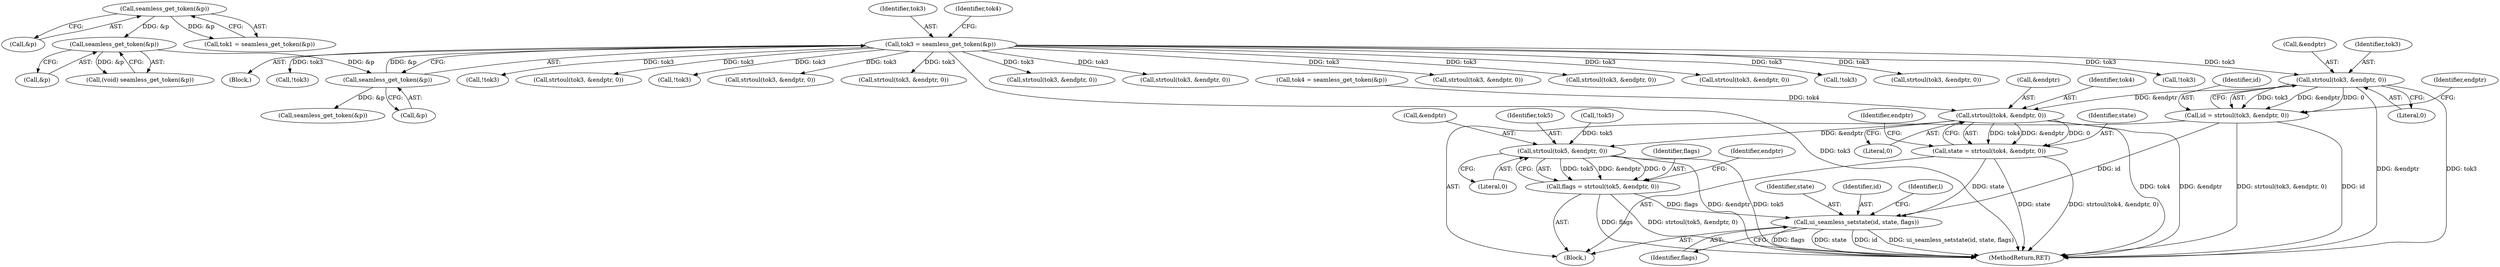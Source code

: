 digraph "0_rdesktop_4dca546d04321a610c1835010b5dad85163b65e1_14@pointer" {
"1000701" [label="(Call,strtoul(tok3, &endptr, 0))"];
"1000141" [label="(Call,tok3 = seamless_get_token(&p))"];
"1000143" [label="(Call,seamless_get_token(&p))"];
"1000138" [label="(Call,seamless_get_token(&p))"];
"1000133" [label="(Call,seamless_get_token(&p))"];
"1000699" [label="(Call,id = strtoul(tok3, &endptr, 0))"];
"1000735" [label="(Call,ui_seamless_setstate(id, state, flags))"];
"1000713" [label="(Call,strtoul(tok4, &endptr, 0))"];
"1000711" [label="(Call,state = strtoul(tok4, &endptr, 0))"];
"1000725" [label="(Call,strtoul(tok5, &endptr, 0))"];
"1000723" [label="(Call,flags = strtoul(tok5, &endptr, 0))"];
"1000708" [label="(Identifier,endptr)"];
"1000727" [label="(Call,&endptr)"];
"1000737" [label="(Identifier,state)"];
"1000736" [label="(Identifier,id)"];
"1000700" [label="(Identifier,id)"];
"1000142" [label="(Identifier,tok3)"];
"1000785" [label="(Call,!tok3)"];
"1000146" [label="(Call,tok4 = seamless_get_token(&p))"];
"1000464" [label="(Call,strtoul(tok3, &endptr, 0))"];
"1000759" [label="(Call,!tok3)"];
"1000738" [label="(Identifier,flags)"];
"1000251" [label="(Call,strtoul(tok3, &endptr, 0))"];
"1000712" [label="(Identifier,state)"];
"1000726" [label="(Identifier,tok5)"];
"1000660" [label="(Call,strtoul(tok3, &endptr, 0))"];
"1000729" [label="(Literal,0)"];
"1000148" [label="(Call,seamless_get_token(&p))"];
"1000144" [label="(Call,&p)"];
"1000715" [label="(Call,&endptr)"];
"1000290" [label="(Call,strtoul(tok3, &endptr, 0))"];
"1000703" [label="(Call,&endptr)"];
"1000608" [label="(Call,strtoul(tok3, &endptr, 0))"];
"1000723" [label="(Call,flags = strtoul(tok5, &endptr, 0))"];
"1000701" [label="(Call,strtoul(tok3, &endptr, 0))"];
"1000714" [label="(Identifier,tok4)"];
"1000139" [label="(Call,&p)"];
"1000692" [label="(Block,)"];
"1000735" [label="(Call,ui_seamless_setstate(id, state, flags))"];
"1000334" [label="(Call,strtoul(tok3, &endptr, 0))"];
"1000143" [label="(Call,seamless_get_token(&p))"];
"1000136" [label="(Call,(void) seamless_get_token(&p))"];
"1000724" [label="(Identifier,flags)"];
"1000705" [label="(Literal,0)"];
"1000131" [label="(Call,tok1 = seamless_get_token(&p))"];
"1000725" [label="(Call,strtoul(tok5, &endptr, 0))"];
"1000717" [label="(Literal,0)"];
"1000702" [label="(Identifier,tok3)"];
"1000904" [label="(Identifier,l)"];
"1000133" [label="(Call,seamless_get_token(&p))"];
"1000711" [label="(Call,state = strtoul(tok4, &endptr, 0))"];
"1000186" [label="(Call,strtoul(tok3, &endptr, 0))"];
"1000841" [label="(Call,strtoul(tok3, &endptr, 0))"];
"1000886" [label="(Call,!tok3)"];
"1000713" [label="(Call,strtoul(tok4, &endptr, 0))"];
"1000521" [label="(Call,strtoul(tok3, &endptr, 0))"];
"1000720" [label="(Identifier,endptr)"];
"1000861" [label="(Call,!tok3)"];
"1000141" [label="(Call,tok3 = seamless_get_token(&p))"];
"1000732" [label="(Identifier,endptr)"];
"1000104" [label="(Block,)"];
"1000134" [label="(Call,&p)"];
"1000809" [label="(Call,!tok3)"];
"1000138" [label="(Call,seamless_get_token(&p))"];
"1000147" [label="(Identifier,tok4)"];
"1000699" [label="(Call,id = strtoul(tok3, &endptr, 0))"];
"1000695" [label="(Call,!tok5)"];
"1000907" [label="(MethodReturn,RET)"];
"1000701" -> "1000699"  [label="AST: "];
"1000701" -> "1000705"  [label="CFG: "];
"1000702" -> "1000701"  [label="AST: "];
"1000703" -> "1000701"  [label="AST: "];
"1000705" -> "1000701"  [label="AST: "];
"1000699" -> "1000701"  [label="CFG: "];
"1000701" -> "1000907"  [label="DDG: tok3"];
"1000701" -> "1000907"  [label="DDG: &endptr"];
"1000701" -> "1000699"  [label="DDG: tok3"];
"1000701" -> "1000699"  [label="DDG: &endptr"];
"1000701" -> "1000699"  [label="DDG: 0"];
"1000141" -> "1000701"  [label="DDG: tok3"];
"1000701" -> "1000713"  [label="DDG: &endptr"];
"1000141" -> "1000104"  [label="AST: "];
"1000141" -> "1000143"  [label="CFG: "];
"1000142" -> "1000141"  [label="AST: "];
"1000143" -> "1000141"  [label="AST: "];
"1000147" -> "1000141"  [label="CFG: "];
"1000141" -> "1000907"  [label="DDG: tok3"];
"1000143" -> "1000141"  [label="DDG: &p"];
"1000141" -> "1000186"  [label="DDG: tok3"];
"1000141" -> "1000251"  [label="DDG: tok3"];
"1000141" -> "1000290"  [label="DDG: tok3"];
"1000141" -> "1000334"  [label="DDG: tok3"];
"1000141" -> "1000464"  [label="DDG: tok3"];
"1000141" -> "1000521"  [label="DDG: tok3"];
"1000141" -> "1000608"  [label="DDG: tok3"];
"1000141" -> "1000660"  [label="DDG: tok3"];
"1000141" -> "1000759"  [label="DDG: tok3"];
"1000141" -> "1000785"  [label="DDG: tok3"];
"1000141" -> "1000809"  [label="DDG: tok3"];
"1000141" -> "1000841"  [label="DDG: tok3"];
"1000141" -> "1000861"  [label="DDG: tok3"];
"1000141" -> "1000886"  [label="DDG: tok3"];
"1000143" -> "1000144"  [label="CFG: "];
"1000144" -> "1000143"  [label="AST: "];
"1000138" -> "1000143"  [label="DDG: &p"];
"1000143" -> "1000148"  [label="DDG: &p"];
"1000138" -> "1000136"  [label="AST: "];
"1000138" -> "1000139"  [label="CFG: "];
"1000139" -> "1000138"  [label="AST: "];
"1000136" -> "1000138"  [label="CFG: "];
"1000138" -> "1000136"  [label="DDG: &p"];
"1000133" -> "1000138"  [label="DDG: &p"];
"1000133" -> "1000131"  [label="AST: "];
"1000133" -> "1000134"  [label="CFG: "];
"1000134" -> "1000133"  [label="AST: "];
"1000131" -> "1000133"  [label="CFG: "];
"1000133" -> "1000131"  [label="DDG: &p"];
"1000699" -> "1000692"  [label="AST: "];
"1000700" -> "1000699"  [label="AST: "];
"1000708" -> "1000699"  [label="CFG: "];
"1000699" -> "1000907"  [label="DDG: id"];
"1000699" -> "1000907"  [label="DDG: strtoul(tok3, &endptr, 0)"];
"1000699" -> "1000735"  [label="DDG: id"];
"1000735" -> "1000692"  [label="AST: "];
"1000735" -> "1000738"  [label="CFG: "];
"1000736" -> "1000735"  [label="AST: "];
"1000737" -> "1000735"  [label="AST: "];
"1000738" -> "1000735"  [label="AST: "];
"1000904" -> "1000735"  [label="CFG: "];
"1000735" -> "1000907"  [label="DDG: ui_seamless_setstate(id, state, flags)"];
"1000735" -> "1000907"  [label="DDG: flags"];
"1000735" -> "1000907"  [label="DDG: state"];
"1000735" -> "1000907"  [label="DDG: id"];
"1000711" -> "1000735"  [label="DDG: state"];
"1000723" -> "1000735"  [label="DDG: flags"];
"1000713" -> "1000711"  [label="AST: "];
"1000713" -> "1000717"  [label="CFG: "];
"1000714" -> "1000713"  [label="AST: "];
"1000715" -> "1000713"  [label="AST: "];
"1000717" -> "1000713"  [label="AST: "];
"1000711" -> "1000713"  [label="CFG: "];
"1000713" -> "1000907"  [label="DDG: tok4"];
"1000713" -> "1000907"  [label="DDG: &endptr"];
"1000713" -> "1000711"  [label="DDG: tok4"];
"1000713" -> "1000711"  [label="DDG: &endptr"];
"1000713" -> "1000711"  [label="DDG: 0"];
"1000146" -> "1000713"  [label="DDG: tok4"];
"1000713" -> "1000725"  [label="DDG: &endptr"];
"1000711" -> "1000692"  [label="AST: "];
"1000712" -> "1000711"  [label="AST: "];
"1000720" -> "1000711"  [label="CFG: "];
"1000711" -> "1000907"  [label="DDG: state"];
"1000711" -> "1000907"  [label="DDG: strtoul(tok4, &endptr, 0)"];
"1000725" -> "1000723"  [label="AST: "];
"1000725" -> "1000729"  [label="CFG: "];
"1000726" -> "1000725"  [label="AST: "];
"1000727" -> "1000725"  [label="AST: "];
"1000729" -> "1000725"  [label="AST: "];
"1000723" -> "1000725"  [label="CFG: "];
"1000725" -> "1000907"  [label="DDG: &endptr"];
"1000725" -> "1000907"  [label="DDG: tok5"];
"1000725" -> "1000723"  [label="DDG: tok5"];
"1000725" -> "1000723"  [label="DDG: &endptr"];
"1000725" -> "1000723"  [label="DDG: 0"];
"1000695" -> "1000725"  [label="DDG: tok5"];
"1000723" -> "1000692"  [label="AST: "];
"1000724" -> "1000723"  [label="AST: "];
"1000732" -> "1000723"  [label="CFG: "];
"1000723" -> "1000907"  [label="DDG: flags"];
"1000723" -> "1000907"  [label="DDG: strtoul(tok5, &endptr, 0)"];
}
